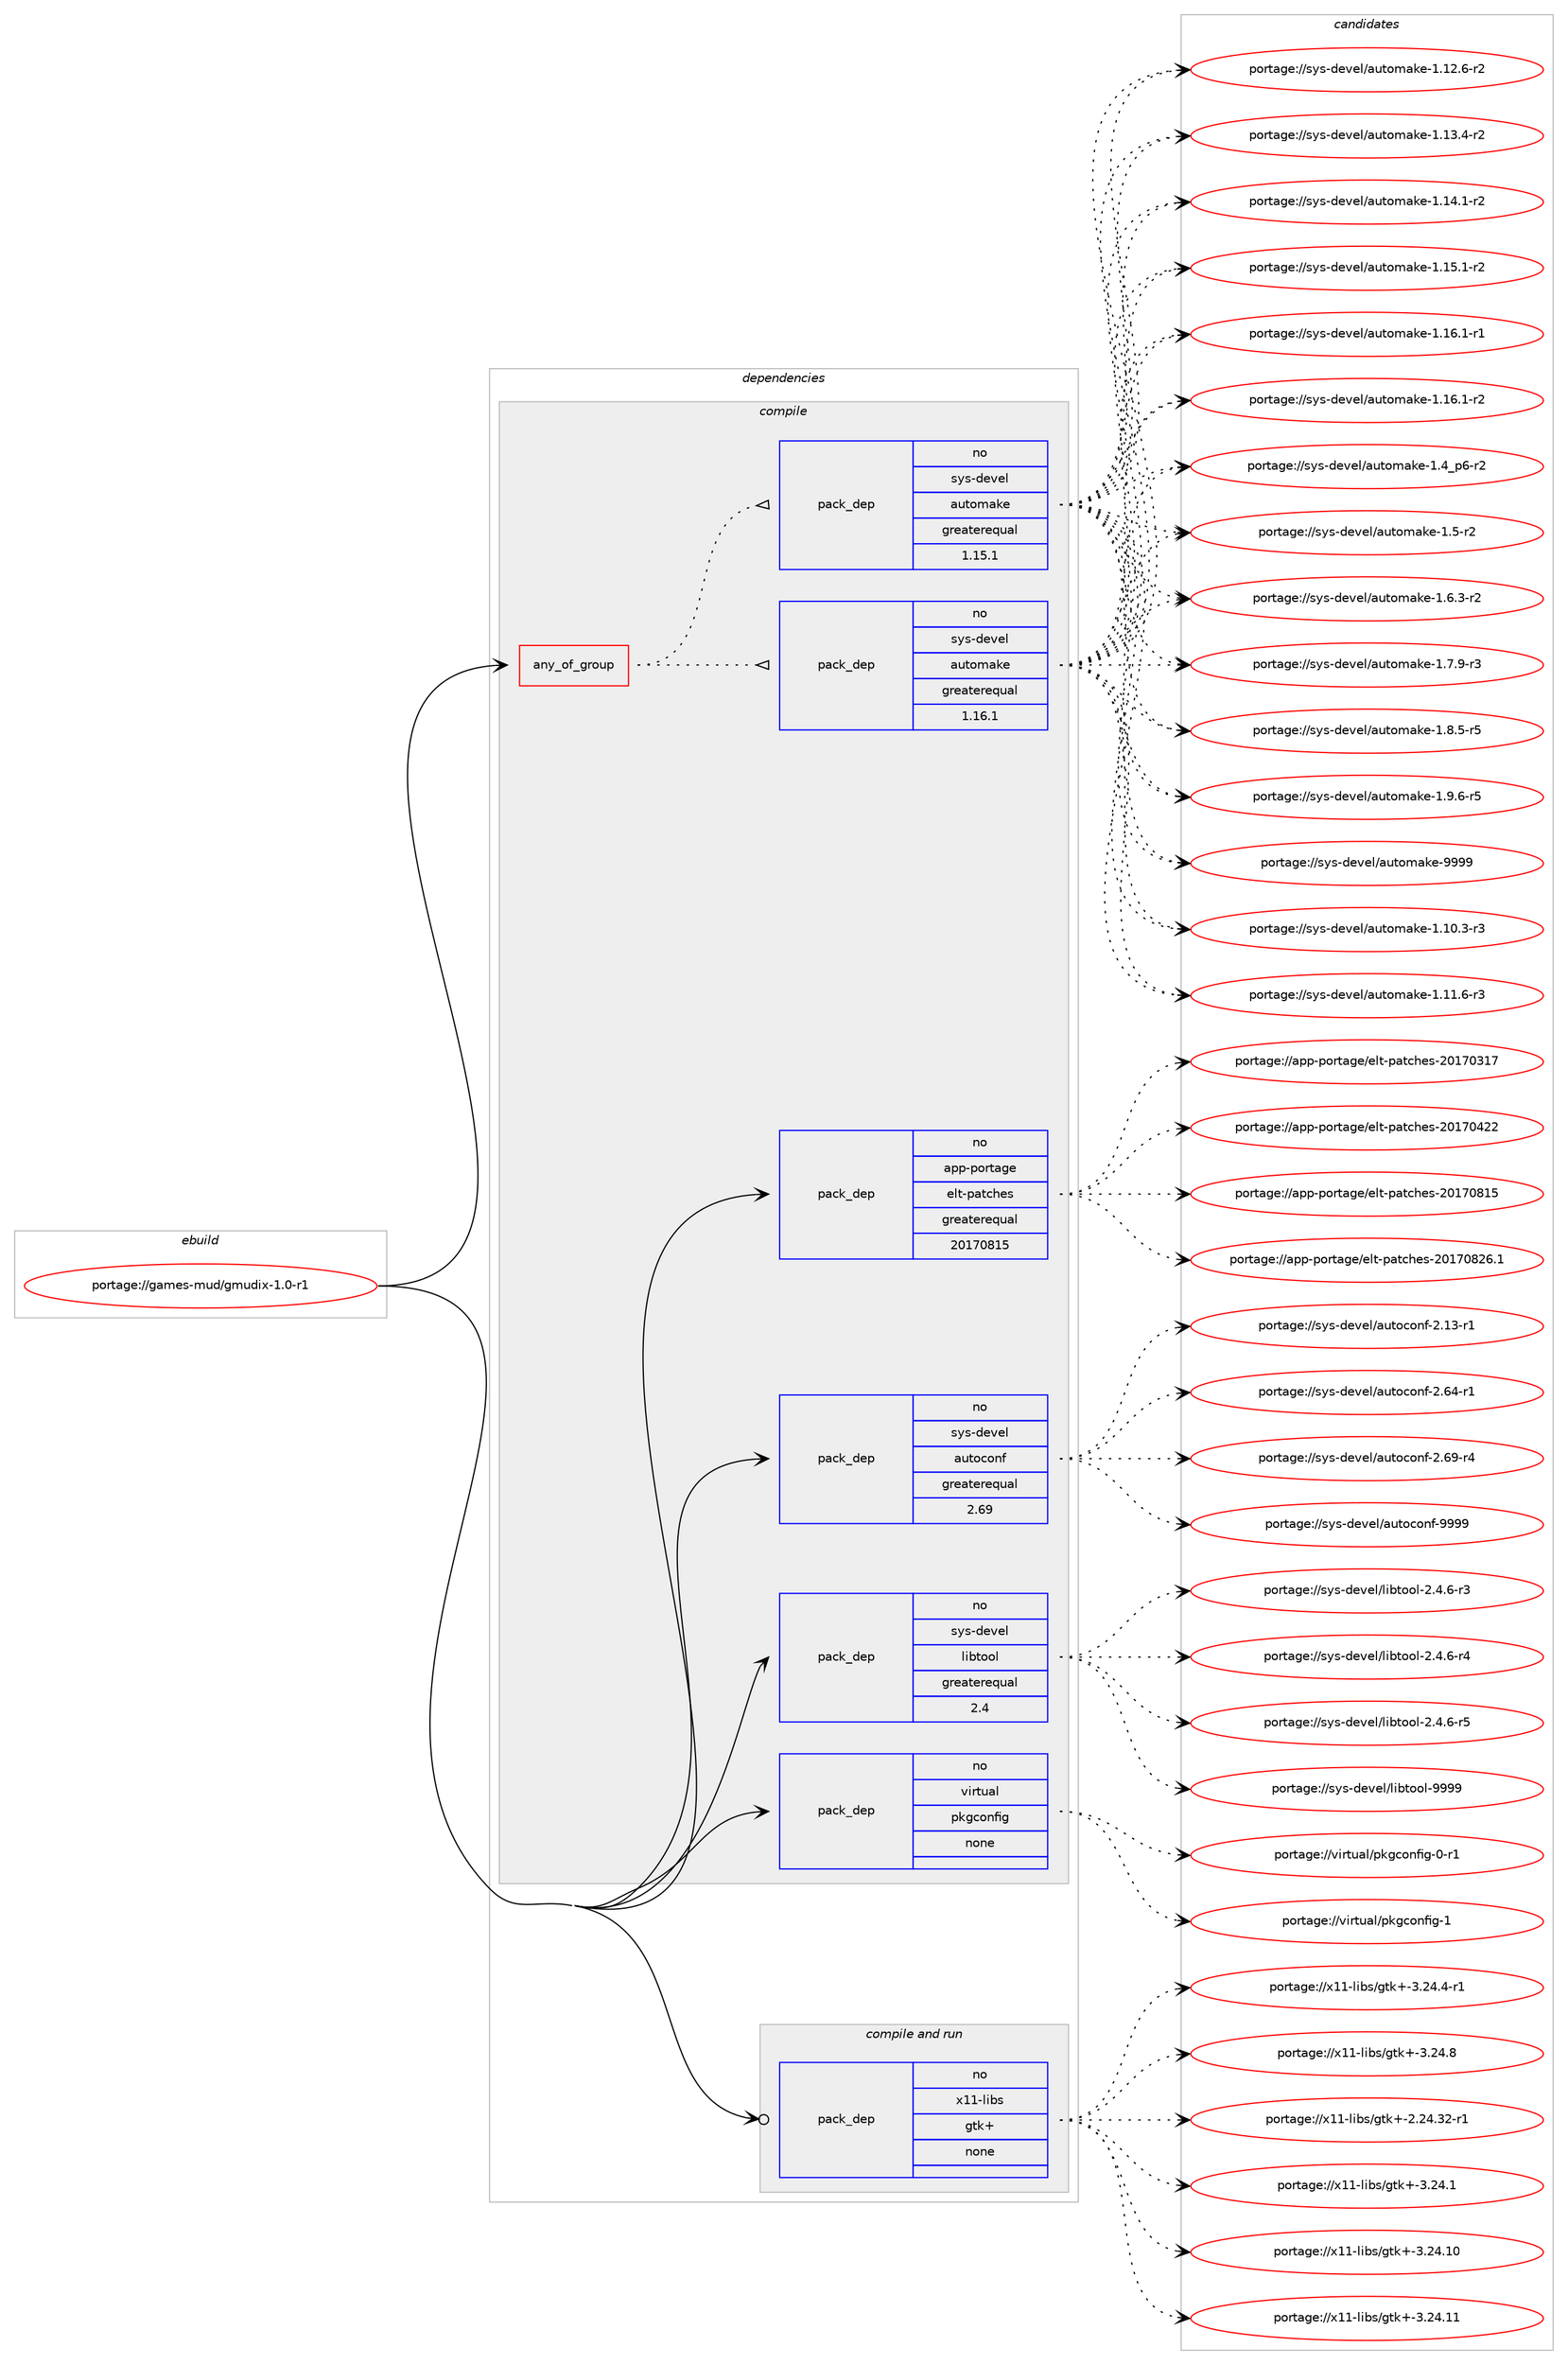 digraph prolog {

# *************
# Graph options
# *************

newrank=true;
concentrate=true;
compound=true;
graph [rankdir=LR,fontname=Helvetica,fontsize=10,ranksep=1.5];#, ranksep=2.5, nodesep=0.2];
edge  [arrowhead=vee];
node  [fontname=Helvetica,fontsize=10];

# **********
# The ebuild
# **********

subgraph cluster_leftcol {
color=gray;
rank=same;
label=<<i>ebuild</i>>;
id [label="portage://games-mud/gmudix-1.0-r1", color=red, width=4, href="../games-mud/gmudix-1.0-r1.svg"];
}

# ****************
# The dependencies
# ****************

subgraph cluster_midcol {
color=gray;
label=<<i>dependencies</i>>;
subgraph cluster_compile {
fillcolor="#eeeeee";
style=filled;
label=<<i>compile</i>>;
subgraph any3906 {
dependency274219 [label=<<TABLE BORDER="0" CELLBORDER="1" CELLSPACING="0" CELLPADDING="4"><TR><TD CELLPADDING="10">any_of_group</TD></TR></TABLE>>, shape=none, color=red];subgraph pack196762 {
dependency274220 [label=<<TABLE BORDER="0" CELLBORDER="1" CELLSPACING="0" CELLPADDING="4" WIDTH="220"><TR><TD ROWSPAN="6" CELLPADDING="30">pack_dep</TD></TR><TR><TD WIDTH="110">no</TD></TR><TR><TD>sys-devel</TD></TR><TR><TD>automake</TD></TR><TR><TD>greaterequal</TD></TR><TR><TD>1.16.1</TD></TR></TABLE>>, shape=none, color=blue];
}
dependency274219:e -> dependency274220:w [weight=20,style="dotted",arrowhead="oinv"];
subgraph pack196763 {
dependency274221 [label=<<TABLE BORDER="0" CELLBORDER="1" CELLSPACING="0" CELLPADDING="4" WIDTH="220"><TR><TD ROWSPAN="6" CELLPADDING="30">pack_dep</TD></TR><TR><TD WIDTH="110">no</TD></TR><TR><TD>sys-devel</TD></TR><TR><TD>automake</TD></TR><TR><TD>greaterequal</TD></TR><TR><TD>1.15.1</TD></TR></TABLE>>, shape=none, color=blue];
}
dependency274219:e -> dependency274221:w [weight=20,style="dotted",arrowhead="oinv"];
}
id:e -> dependency274219:w [weight=20,style="solid",arrowhead="vee"];
subgraph pack196764 {
dependency274222 [label=<<TABLE BORDER="0" CELLBORDER="1" CELLSPACING="0" CELLPADDING="4" WIDTH="220"><TR><TD ROWSPAN="6" CELLPADDING="30">pack_dep</TD></TR><TR><TD WIDTH="110">no</TD></TR><TR><TD>app-portage</TD></TR><TR><TD>elt-patches</TD></TR><TR><TD>greaterequal</TD></TR><TR><TD>20170815</TD></TR></TABLE>>, shape=none, color=blue];
}
id:e -> dependency274222:w [weight=20,style="solid",arrowhead="vee"];
subgraph pack196765 {
dependency274223 [label=<<TABLE BORDER="0" CELLBORDER="1" CELLSPACING="0" CELLPADDING="4" WIDTH="220"><TR><TD ROWSPAN="6" CELLPADDING="30">pack_dep</TD></TR><TR><TD WIDTH="110">no</TD></TR><TR><TD>sys-devel</TD></TR><TR><TD>autoconf</TD></TR><TR><TD>greaterequal</TD></TR><TR><TD>2.69</TD></TR></TABLE>>, shape=none, color=blue];
}
id:e -> dependency274223:w [weight=20,style="solid",arrowhead="vee"];
subgraph pack196766 {
dependency274224 [label=<<TABLE BORDER="0" CELLBORDER="1" CELLSPACING="0" CELLPADDING="4" WIDTH="220"><TR><TD ROWSPAN="6" CELLPADDING="30">pack_dep</TD></TR><TR><TD WIDTH="110">no</TD></TR><TR><TD>sys-devel</TD></TR><TR><TD>libtool</TD></TR><TR><TD>greaterequal</TD></TR><TR><TD>2.4</TD></TR></TABLE>>, shape=none, color=blue];
}
id:e -> dependency274224:w [weight=20,style="solid",arrowhead="vee"];
subgraph pack196767 {
dependency274225 [label=<<TABLE BORDER="0" CELLBORDER="1" CELLSPACING="0" CELLPADDING="4" WIDTH="220"><TR><TD ROWSPAN="6" CELLPADDING="30">pack_dep</TD></TR><TR><TD WIDTH="110">no</TD></TR><TR><TD>virtual</TD></TR><TR><TD>pkgconfig</TD></TR><TR><TD>none</TD></TR><TR><TD></TD></TR></TABLE>>, shape=none, color=blue];
}
id:e -> dependency274225:w [weight=20,style="solid",arrowhead="vee"];
}
subgraph cluster_compileandrun {
fillcolor="#eeeeee";
style=filled;
label=<<i>compile and run</i>>;
subgraph pack196768 {
dependency274226 [label=<<TABLE BORDER="0" CELLBORDER="1" CELLSPACING="0" CELLPADDING="4" WIDTH="220"><TR><TD ROWSPAN="6" CELLPADDING="30">pack_dep</TD></TR><TR><TD WIDTH="110">no</TD></TR><TR><TD>x11-libs</TD></TR><TR><TD>gtk+</TD></TR><TR><TD>none</TD></TR><TR><TD></TD></TR></TABLE>>, shape=none, color=blue];
}
id:e -> dependency274226:w [weight=20,style="solid",arrowhead="odotvee"];
}
subgraph cluster_run {
fillcolor="#eeeeee";
style=filled;
label=<<i>run</i>>;
}
}

# **************
# The candidates
# **************

subgraph cluster_choices {
rank=same;
color=gray;
label=<<i>candidates</i>>;

subgraph choice196762 {
color=black;
nodesep=1;
choiceportage11512111545100101118101108479711711611110997107101454946494846514511451 [label="portage://sys-devel/automake-1.10.3-r3", color=red, width=4,href="../sys-devel/automake-1.10.3-r3.svg"];
choiceportage11512111545100101118101108479711711611110997107101454946494946544511451 [label="portage://sys-devel/automake-1.11.6-r3", color=red, width=4,href="../sys-devel/automake-1.11.6-r3.svg"];
choiceportage11512111545100101118101108479711711611110997107101454946495046544511450 [label="portage://sys-devel/automake-1.12.6-r2", color=red, width=4,href="../sys-devel/automake-1.12.6-r2.svg"];
choiceportage11512111545100101118101108479711711611110997107101454946495146524511450 [label="portage://sys-devel/automake-1.13.4-r2", color=red, width=4,href="../sys-devel/automake-1.13.4-r2.svg"];
choiceportage11512111545100101118101108479711711611110997107101454946495246494511450 [label="portage://sys-devel/automake-1.14.1-r2", color=red, width=4,href="../sys-devel/automake-1.14.1-r2.svg"];
choiceportage11512111545100101118101108479711711611110997107101454946495346494511450 [label="portage://sys-devel/automake-1.15.1-r2", color=red, width=4,href="../sys-devel/automake-1.15.1-r2.svg"];
choiceportage11512111545100101118101108479711711611110997107101454946495446494511449 [label="portage://sys-devel/automake-1.16.1-r1", color=red, width=4,href="../sys-devel/automake-1.16.1-r1.svg"];
choiceportage11512111545100101118101108479711711611110997107101454946495446494511450 [label="portage://sys-devel/automake-1.16.1-r2", color=red, width=4,href="../sys-devel/automake-1.16.1-r2.svg"];
choiceportage115121115451001011181011084797117116111109971071014549465295112544511450 [label="portage://sys-devel/automake-1.4_p6-r2", color=red, width=4,href="../sys-devel/automake-1.4_p6-r2.svg"];
choiceportage11512111545100101118101108479711711611110997107101454946534511450 [label="portage://sys-devel/automake-1.5-r2", color=red, width=4,href="../sys-devel/automake-1.5-r2.svg"];
choiceportage115121115451001011181011084797117116111109971071014549465446514511450 [label="portage://sys-devel/automake-1.6.3-r2", color=red, width=4,href="../sys-devel/automake-1.6.3-r2.svg"];
choiceportage115121115451001011181011084797117116111109971071014549465546574511451 [label="portage://sys-devel/automake-1.7.9-r3", color=red, width=4,href="../sys-devel/automake-1.7.9-r3.svg"];
choiceportage115121115451001011181011084797117116111109971071014549465646534511453 [label="portage://sys-devel/automake-1.8.5-r5", color=red, width=4,href="../sys-devel/automake-1.8.5-r5.svg"];
choiceportage115121115451001011181011084797117116111109971071014549465746544511453 [label="portage://sys-devel/automake-1.9.6-r5", color=red, width=4,href="../sys-devel/automake-1.9.6-r5.svg"];
choiceportage115121115451001011181011084797117116111109971071014557575757 [label="portage://sys-devel/automake-9999", color=red, width=4,href="../sys-devel/automake-9999.svg"];
dependency274220:e -> choiceportage11512111545100101118101108479711711611110997107101454946494846514511451:w [style=dotted,weight="100"];
dependency274220:e -> choiceportage11512111545100101118101108479711711611110997107101454946494946544511451:w [style=dotted,weight="100"];
dependency274220:e -> choiceportage11512111545100101118101108479711711611110997107101454946495046544511450:w [style=dotted,weight="100"];
dependency274220:e -> choiceportage11512111545100101118101108479711711611110997107101454946495146524511450:w [style=dotted,weight="100"];
dependency274220:e -> choiceportage11512111545100101118101108479711711611110997107101454946495246494511450:w [style=dotted,weight="100"];
dependency274220:e -> choiceportage11512111545100101118101108479711711611110997107101454946495346494511450:w [style=dotted,weight="100"];
dependency274220:e -> choiceportage11512111545100101118101108479711711611110997107101454946495446494511449:w [style=dotted,weight="100"];
dependency274220:e -> choiceportage11512111545100101118101108479711711611110997107101454946495446494511450:w [style=dotted,weight="100"];
dependency274220:e -> choiceportage115121115451001011181011084797117116111109971071014549465295112544511450:w [style=dotted,weight="100"];
dependency274220:e -> choiceportage11512111545100101118101108479711711611110997107101454946534511450:w [style=dotted,weight="100"];
dependency274220:e -> choiceportage115121115451001011181011084797117116111109971071014549465446514511450:w [style=dotted,weight="100"];
dependency274220:e -> choiceportage115121115451001011181011084797117116111109971071014549465546574511451:w [style=dotted,weight="100"];
dependency274220:e -> choiceportage115121115451001011181011084797117116111109971071014549465646534511453:w [style=dotted,weight="100"];
dependency274220:e -> choiceportage115121115451001011181011084797117116111109971071014549465746544511453:w [style=dotted,weight="100"];
dependency274220:e -> choiceportage115121115451001011181011084797117116111109971071014557575757:w [style=dotted,weight="100"];
}
subgraph choice196763 {
color=black;
nodesep=1;
choiceportage11512111545100101118101108479711711611110997107101454946494846514511451 [label="portage://sys-devel/automake-1.10.3-r3", color=red, width=4,href="../sys-devel/automake-1.10.3-r3.svg"];
choiceportage11512111545100101118101108479711711611110997107101454946494946544511451 [label="portage://sys-devel/automake-1.11.6-r3", color=red, width=4,href="../sys-devel/automake-1.11.6-r3.svg"];
choiceportage11512111545100101118101108479711711611110997107101454946495046544511450 [label="portage://sys-devel/automake-1.12.6-r2", color=red, width=4,href="../sys-devel/automake-1.12.6-r2.svg"];
choiceportage11512111545100101118101108479711711611110997107101454946495146524511450 [label="portage://sys-devel/automake-1.13.4-r2", color=red, width=4,href="../sys-devel/automake-1.13.4-r2.svg"];
choiceportage11512111545100101118101108479711711611110997107101454946495246494511450 [label="portage://sys-devel/automake-1.14.1-r2", color=red, width=4,href="../sys-devel/automake-1.14.1-r2.svg"];
choiceportage11512111545100101118101108479711711611110997107101454946495346494511450 [label="portage://sys-devel/automake-1.15.1-r2", color=red, width=4,href="../sys-devel/automake-1.15.1-r2.svg"];
choiceportage11512111545100101118101108479711711611110997107101454946495446494511449 [label="portage://sys-devel/automake-1.16.1-r1", color=red, width=4,href="../sys-devel/automake-1.16.1-r1.svg"];
choiceportage11512111545100101118101108479711711611110997107101454946495446494511450 [label="portage://sys-devel/automake-1.16.1-r2", color=red, width=4,href="../sys-devel/automake-1.16.1-r2.svg"];
choiceportage115121115451001011181011084797117116111109971071014549465295112544511450 [label="portage://sys-devel/automake-1.4_p6-r2", color=red, width=4,href="../sys-devel/automake-1.4_p6-r2.svg"];
choiceportage11512111545100101118101108479711711611110997107101454946534511450 [label="portage://sys-devel/automake-1.5-r2", color=red, width=4,href="../sys-devel/automake-1.5-r2.svg"];
choiceportage115121115451001011181011084797117116111109971071014549465446514511450 [label="portage://sys-devel/automake-1.6.3-r2", color=red, width=4,href="../sys-devel/automake-1.6.3-r2.svg"];
choiceportage115121115451001011181011084797117116111109971071014549465546574511451 [label="portage://sys-devel/automake-1.7.9-r3", color=red, width=4,href="../sys-devel/automake-1.7.9-r3.svg"];
choiceportage115121115451001011181011084797117116111109971071014549465646534511453 [label="portage://sys-devel/automake-1.8.5-r5", color=red, width=4,href="../sys-devel/automake-1.8.5-r5.svg"];
choiceportage115121115451001011181011084797117116111109971071014549465746544511453 [label="portage://sys-devel/automake-1.9.6-r5", color=red, width=4,href="../sys-devel/automake-1.9.6-r5.svg"];
choiceportage115121115451001011181011084797117116111109971071014557575757 [label="portage://sys-devel/automake-9999", color=red, width=4,href="../sys-devel/automake-9999.svg"];
dependency274221:e -> choiceportage11512111545100101118101108479711711611110997107101454946494846514511451:w [style=dotted,weight="100"];
dependency274221:e -> choiceportage11512111545100101118101108479711711611110997107101454946494946544511451:w [style=dotted,weight="100"];
dependency274221:e -> choiceportage11512111545100101118101108479711711611110997107101454946495046544511450:w [style=dotted,weight="100"];
dependency274221:e -> choiceportage11512111545100101118101108479711711611110997107101454946495146524511450:w [style=dotted,weight="100"];
dependency274221:e -> choiceportage11512111545100101118101108479711711611110997107101454946495246494511450:w [style=dotted,weight="100"];
dependency274221:e -> choiceportage11512111545100101118101108479711711611110997107101454946495346494511450:w [style=dotted,weight="100"];
dependency274221:e -> choiceportage11512111545100101118101108479711711611110997107101454946495446494511449:w [style=dotted,weight="100"];
dependency274221:e -> choiceportage11512111545100101118101108479711711611110997107101454946495446494511450:w [style=dotted,weight="100"];
dependency274221:e -> choiceportage115121115451001011181011084797117116111109971071014549465295112544511450:w [style=dotted,weight="100"];
dependency274221:e -> choiceportage11512111545100101118101108479711711611110997107101454946534511450:w [style=dotted,weight="100"];
dependency274221:e -> choiceportage115121115451001011181011084797117116111109971071014549465446514511450:w [style=dotted,weight="100"];
dependency274221:e -> choiceportage115121115451001011181011084797117116111109971071014549465546574511451:w [style=dotted,weight="100"];
dependency274221:e -> choiceportage115121115451001011181011084797117116111109971071014549465646534511453:w [style=dotted,weight="100"];
dependency274221:e -> choiceportage115121115451001011181011084797117116111109971071014549465746544511453:w [style=dotted,weight="100"];
dependency274221:e -> choiceportage115121115451001011181011084797117116111109971071014557575757:w [style=dotted,weight="100"];
}
subgraph choice196764 {
color=black;
nodesep=1;
choiceportage97112112451121111141169710310147101108116451129711699104101115455048495548514955 [label="portage://app-portage/elt-patches-20170317", color=red, width=4,href="../app-portage/elt-patches-20170317.svg"];
choiceportage97112112451121111141169710310147101108116451129711699104101115455048495548525050 [label="portage://app-portage/elt-patches-20170422", color=red, width=4,href="../app-portage/elt-patches-20170422.svg"];
choiceportage97112112451121111141169710310147101108116451129711699104101115455048495548564953 [label="portage://app-portage/elt-patches-20170815", color=red, width=4,href="../app-portage/elt-patches-20170815.svg"];
choiceportage971121124511211111411697103101471011081164511297116991041011154550484955485650544649 [label="portage://app-portage/elt-patches-20170826.1", color=red, width=4,href="../app-portage/elt-patches-20170826.1.svg"];
dependency274222:e -> choiceportage97112112451121111141169710310147101108116451129711699104101115455048495548514955:w [style=dotted,weight="100"];
dependency274222:e -> choiceportage97112112451121111141169710310147101108116451129711699104101115455048495548525050:w [style=dotted,weight="100"];
dependency274222:e -> choiceportage97112112451121111141169710310147101108116451129711699104101115455048495548564953:w [style=dotted,weight="100"];
dependency274222:e -> choiceportage971121124511211111411697103101471011081164511297116991041011154550484955485650544649:w [style=dotted,weight="100"];
}
subgraph choice196765 {
color=black;
nodesep=1;
choiceportage1151211154510010111810110847971171161119911111010245504649514511449 [label="portage://sys-devel/autoconf-2.13-r1", color=red, width=4,href="../sys-devel/autoconf-2.13-r1.svg"];
choiceportage1151211154510010111810110847971171161119911111010245504654524511449 [label="portage://sys-devel/autoconf-2.64-r1", color=red, width=4,href="../sys-devel/autoconf-2.64-r1.svg"];
choiceportage1151211154510010111810110847971171161119911111010245504654574511452 [label="portage://sys-devel/autoconf-2.69-r4", color=red, width=4,href="../sys-devel/autoconf-2.69-r4.svg"];
choiceportage115121115451001011181011084797117116111991111101024557575757 [label="portage://sys-devel/autoconf-9999", color=red, width=4,href="../sys-devel/autoconf-9999.svg"];
dependency274223:e -> choiceportage1151211154510010111810110847971171161119911111010245504649514511449:w [style=dotted,weight="100"];
dependency274223:e -> choiceportage1151211154510010111810110847971171161119911111010245504654524511449:w [style=dotted,weight="100"];
dependency274223:e -> choiceportage1151211154510010111810110847971171161119911111010245504654574511452:w [style=dotted,weight="100"];
dependency274223:e -> choiceportage115121115451001011181011084797117116111991111101024557575757:w [style=dotted,weight="100"];
}
subgraph choice196766 {
color=black;
nodesep=1;
choiceportage1151211154510010111810110847108105981161111111084550465246544511451 [label="portage://sys-devel/libtool-2.4.6-r3", color=red, width=4,href="../sys-devel/libtool-2.4.6-r3.svg"];
choiceportage1151211154510010111810110847108105981161111111084550465246544511452 [label="portage://sys-devel/libtool-2.4.6-r4", color=red, width=4,href="../sys-devel/libtool-2.4.6-r4.svg"];
choiceportage1151211154510010111810110847108105981161111111084550465246544511453 [label="portage://sys-devel/libtool-2.4.6-r5", color=red, width=4,href="../sys-devel/libtool-2.4.6-r5.svg"];
choiceportage1151211154510010111810110847108105981161111111084557575757 [label="portage://sys-devel/libtool-9999", color=red, width=4,href="../sys-devel/libtool-9999.svg"];
dependency274224:e -> choiceportage1151211154510010111810110847108105981161111111084550465246544511451:w [style=dotted,weight="100"];
dependency274224:e -> choiceportage1151211154510010111810110847108105981161111111084550465246544511452:w [style=dotted,weight="100"];
dependency274224:e -> choiceportage1151211154510010111810110847108105981161111111084550465246544511453:w [style=dotted,weight="100"];
dependency274224:e -> choiceportage1151211154510010111810110847108105981161111111084557575757:w [style=dotted,weight="100"];
}
subgraph choice196767 {
color=black;
nodesep=1;
choiceportage11810511411611797108471121071039911111010210510345484511449 [label="portage://virtual/pkgconfig-0-r1", color=red, width=4,href="../virtual/pkgconfig-0-r1.svg"];
choiceportage1181051141161179710847112107103991111101021051034549 [label="portage://virtual/pkgconfig-1", color=red, width=4,href="../virtual/pkgconfig-1.svg"];
dependency274225:e -> choiceportage11810511411611797108471121071039911111010210510345484511449:w [style=dotted,weight="100"];
dependency274225:e -> choiceportage1181051141161179710847112107103991111101021051034549:w [style=dotted,weight="100"];
}
subgraph choice196768 {
color=black;
nodesep=1;
choiceportage12049494510810598115471031161074345504650524651504511449 [label="portage://x11-libs/gtk+-2.24.32-r1", color=red, width=4,href="../x11-libs/gtk+-2.24.32-r1.svg"];
choiceportage12049494510810598115471031161074345514650524649 [label="portage://x11-libs/gtk+-3.24.1", color=red, width=4,href="../x11-libs/gtk+-3.24.1.svg"];
choiceportage1204949451081059811547103116107434551465052464948 [label="portage://x11-libs/gtk+-3.24.10", color=red, width=4,href="../x11-libs/gtk+-3.24.10.svg"];
choiceportage1204949451081059811547103116107434551465052464949 [label="portage://x11-libs/gtk+-3.24.11", color=red, width=4,href="../x11-libs/gtk+-3.24.11.svg"];
choiceportage120494945108105981154710311610743455146505246524511449 [label="portage://x11-libs/gtk+-3.24.4-r1", color=red, width=4,href="../x11-libs/gtk+-3.24.4-r1.svg"];
choiceportage12049494510810598115471031161074345514650524656 [label="portage://x11-libs/gtk+-3.24.8", color=red, width=4,href="../x11-libs/gtk+-3.24.8.svg"];
dependency274226:e -> choiceportage12049494510810598115471031161074345504650524651504511449:w [style=dotted,weight="100"];
dependency274226:e -> choiceportage12049494510810598115471031161074345514650524649:w [style=dotted,weight="100"];
dependency274226:e -> choiceportage1204949451081059811547103116107434551465052464948:w [style=dotted,weight="100"];
dependency274226:e -> choiceportage1204949451081059811547103116107434551465052464949:w [style=dotted,weight="100"];
dependency274226:e -> choiceportage120494945108105981154710311610743455146505246524511449:w [style=dotted,weight="100"];
dependency274226:e -> choiceportage12049494510810598115471031161074345514650524656:w [style=dotted,weight="100"];
}
}

}
